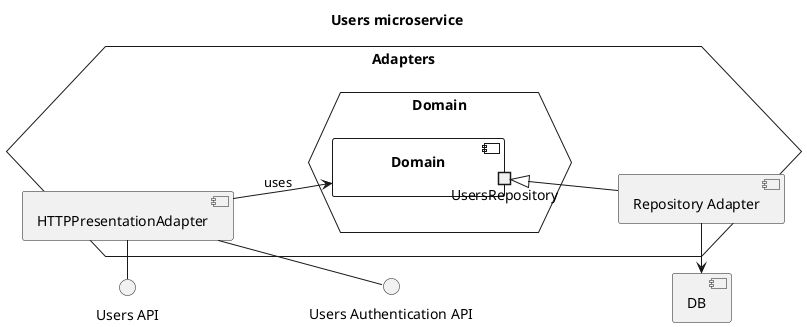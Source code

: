 @startuml users-components

title "Users microservice"

left to right direction

component "DB"
interface "Users API" as UsersAPI
interface "Users Authentication API" as UsersAuthAPI

hexagon Adapters {
    hexagon Domain as DomainHex {
        component Domain {
            portout "UsersRepository" as Repo

        }
    }

    component "Repository Adapter" as RepoAdapter
    RepoAdapter -u-|> Repo
    RepoAdapter -l-> DB

    component "HTTPPresentationAdapter" as HTTPAdapter
    HTTPAdapter -d-> Domain : uses
    HTTPAdapter -() UsersAPI
    HTTPAdapter -() UsersAuthAPI
    ' just for layout
    UsersAPI -[hidden]-> UsersAuthAPI
}

@enduml
